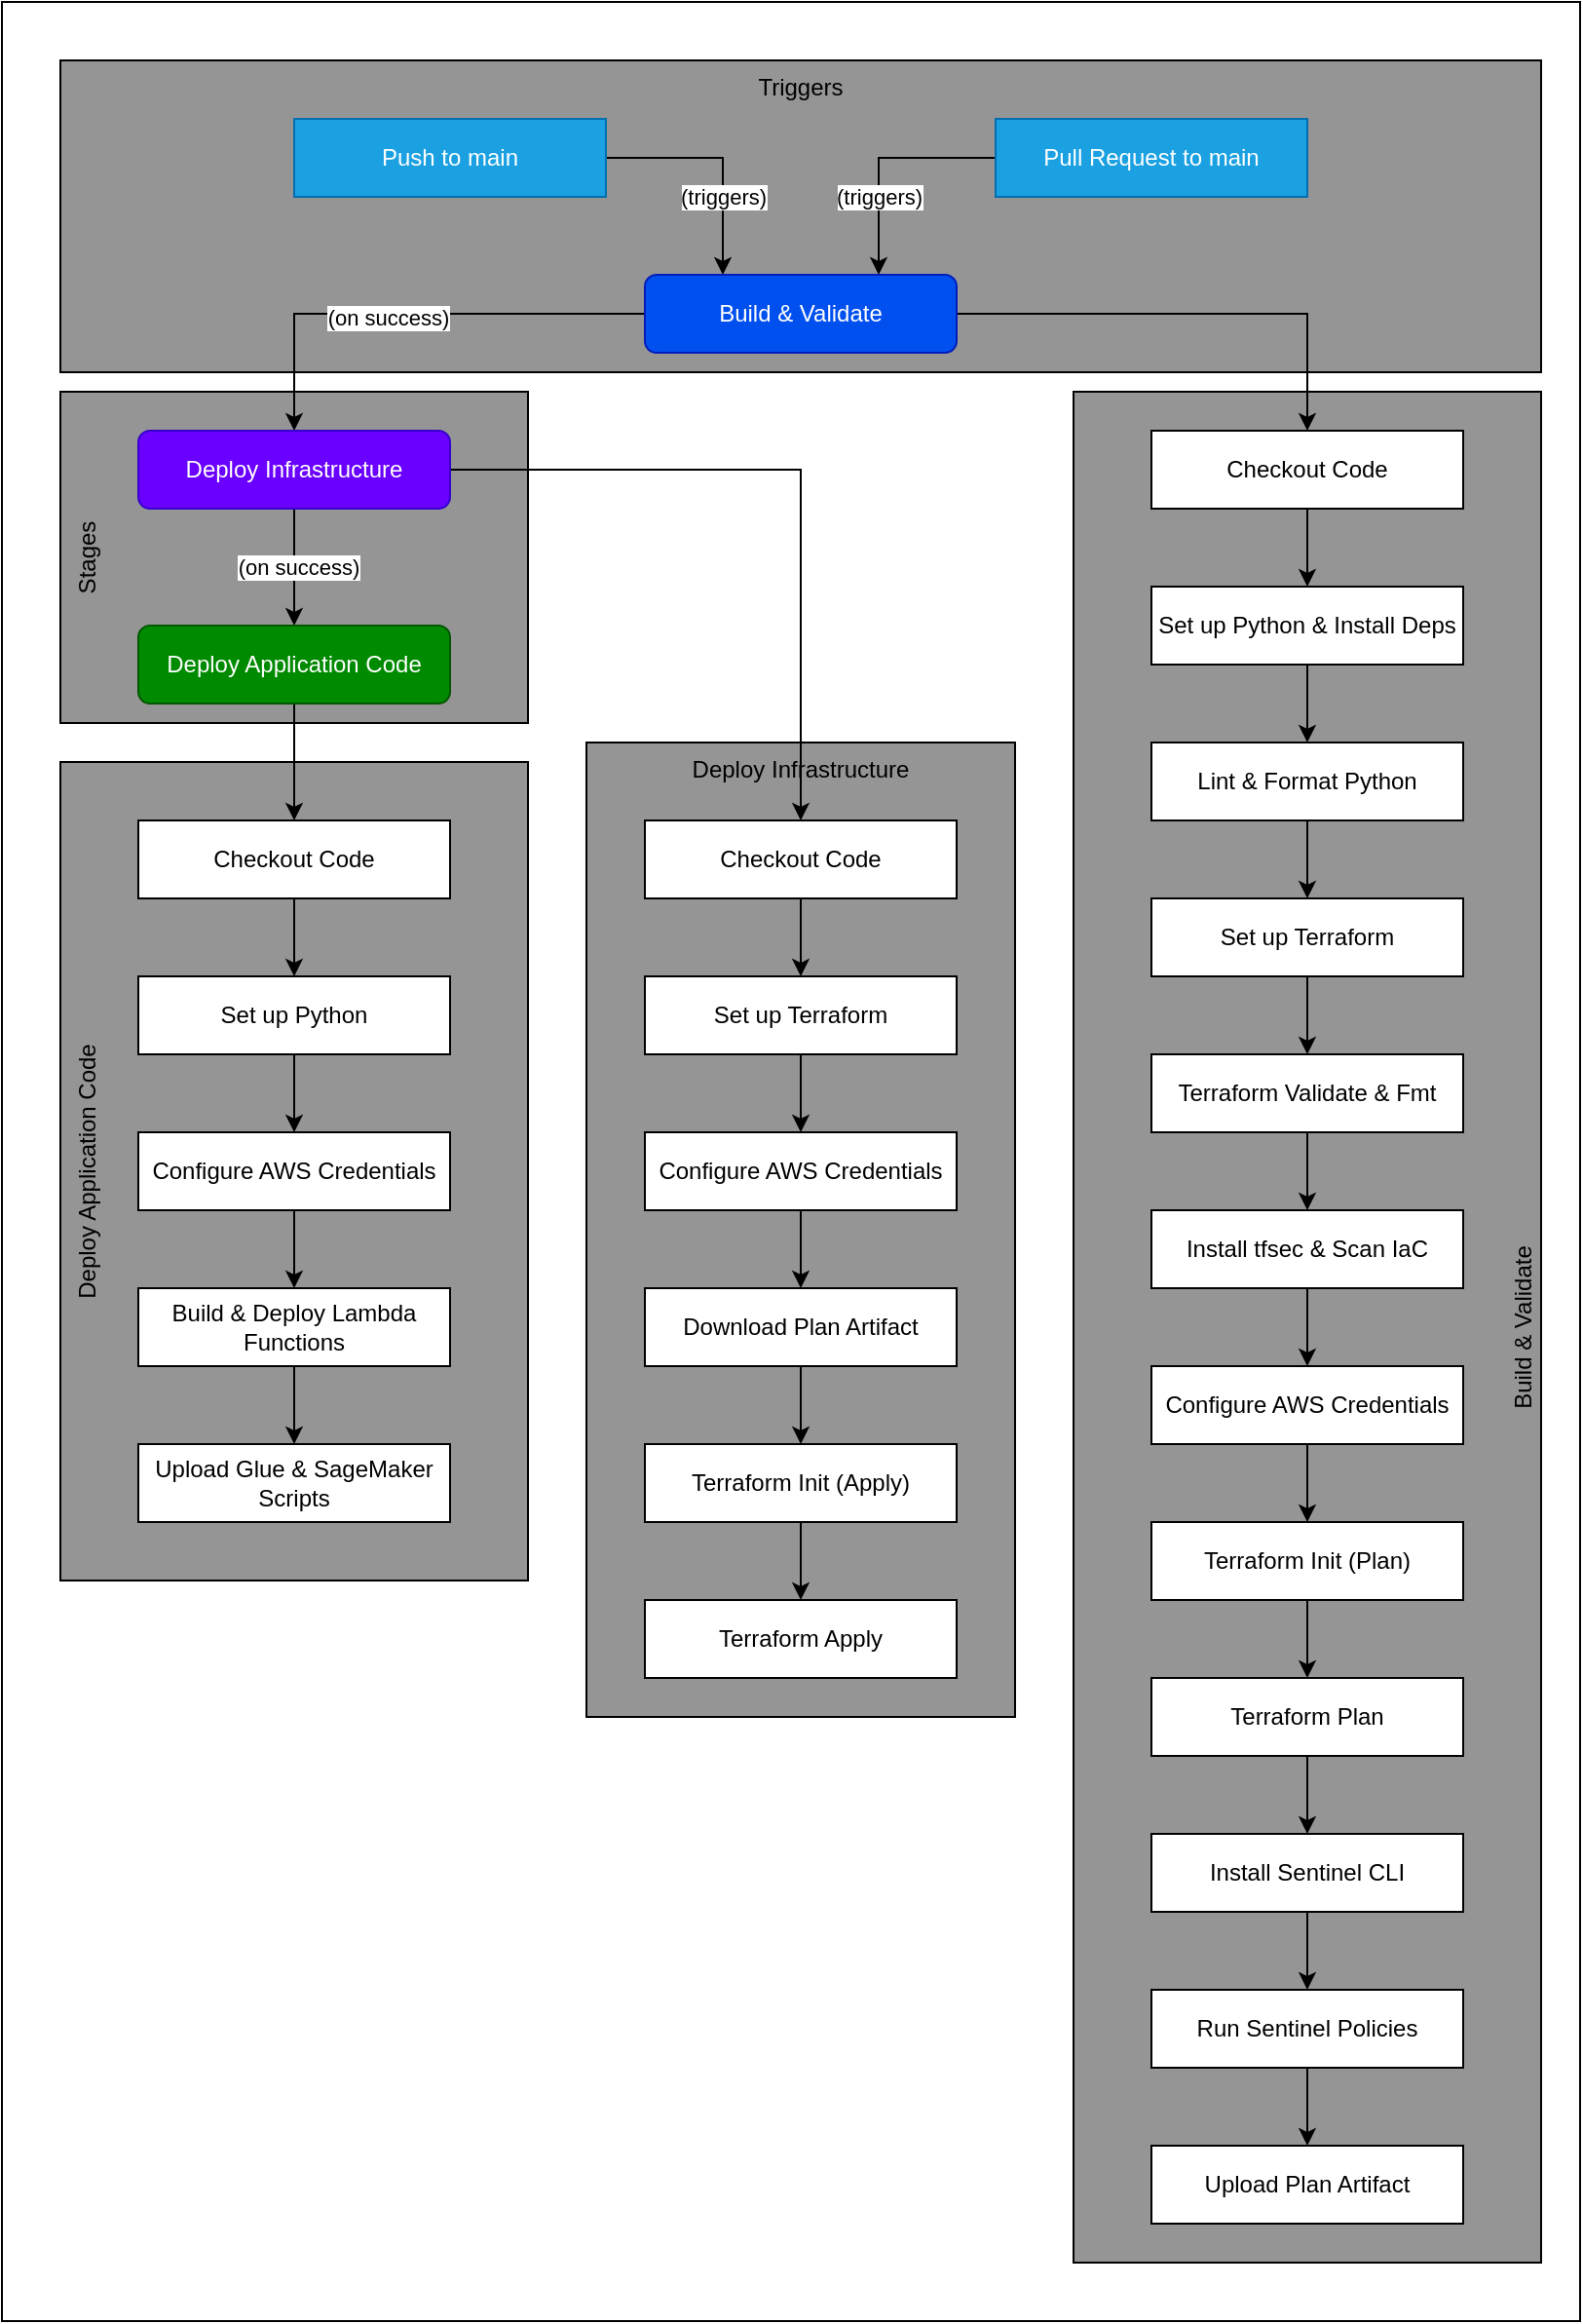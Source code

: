 <mxfile version="28.0.4">
  <diagram name="Page-1" id="Z4UqKjHnFwPxhH736IHI">
    <mxGraphModel dx="1234" dy="795" grid="1" gridSize="10" guides="1" tooltips="1" connect="1" arrows="1" fold="1" page="1" pageScale="1" pageWidth="827" pageHeight="1169" math="0" shadow="0">
      <root>
        <mxCell id="0" />
        <mxCell id="1" parent="0" />
        <mxCell id="-TTsvgfWpncET6k_lZ0b-67" value="" style="rounded=0;whiteSpace=wrap;html=1;strokeColor=default;fillColor=none;" vertex="1" parent="1">
          <mxGeometry x="10" width="810" height="1190" as="geometry" />
        </mxCell>
        <mxCell id="-TTsvgfWpncET6k_lZ0b-66" value="&lt;span class=&quot;selected&quot;&gt;Deploy Application Code&lt;/span&gt;" style="rounded=0;whiteSpace=wrap;html=1;fillColor=#959595;horizontal=0;verticalAlign=top;" vertex="1" parent="1">
          <mxGeometry x="40" y="390" width="240" height="420" as="geometry" />
        </mxCell>
        <mxCell id="-TTsvgfWpncET6k_lZ0b-63" value="&lt;span class=&quot;selected&quot;&gt;Build &amp;amp; Validate&lt;/span&gt;" style="rounded=0;whiteSpace=wrap;html=1;fillColor=#959595;horizontal=0;verticalAlign=bottom;align=center;" vertex="1" parent="1">
          <mxGeometry x="560" y="200" width="240" height="960" as="geometry" />
        </mxCell>
        <mxCell id="-TTsvgfWpncET6k_lZ0b-62" value="&lt;span class=&quot;selected&quot;&gt;Deploy Infrastructure&lt;/span&gt;" style="rounded=0;whiteSpace=wrap;html=1;fillColor=#959595;verticalAlign=top;" vertex="1" parent="1">
          <mxGeometry x="310" y="380" width="220" height="500" as="geometry" />
        </mxCell>
        <mxCell id="-TTsvgfWpncET6k_lZ0b-61" value="&lt;span class=&quot;selected&quot;&gt;Stages&lt;/span&gt;" style="rounded=0;whiteSpace=wrap;html=1;fillColor=#959595;horizontal=0;align=center;verticalAlign=top;" vertex="1" parent="1">
          <mxGeometry x="40" y="200" width="240" height="170" as="geometry" />
        </mxCell>
        <mxCell id="-TTsvgfWpncET6k_lZ0b-60" value="&lt;span class=&quot;selected&quot;&gt;Triggers&lt;/span&gt;" style="rounded=0;whiteSpace=wrap;html=1;fillColor=#959595;verticalAlign=top;" vertex="1" parent="1">
          <mxGeometry x="40" y="30" width="760" height="160" as="geometry" />
        </mxCell>
        <mxCell id="-TTsvgfWpncET6k_lZ0b-4" style="edgeStyle=orthogonalEdgeStyle;rounded=0;orthogonalLoop=1;jettySize=auto;html=1;entryX=0.25;entryY=0;entryDx=0;entryDy=0;" edge="1" parent="1" source="-TTsvgfWpncET6k_lZ0b-1" target="-TTsvgfWpncET6k_lZ0b-3">
          <mxGeometry relative="1" as="geometry" />
        </mxCell>
        <mxCell id="-TTsvgfWpncET6k_lZ0b-5" value="(&lt;span class=&quot;selected&quot;&gt;triggers)&lt;/span&gt;" style="edgeLabel;html=1;align=center;verticalAlign=middle;resizable=0;points=[];" vertex="1" connectable="0" parent="-TTsvgfWpncET6k_lZ0b-4">
          <mxGeometry x="-0.15" y="-1" relative="1" as="geometry">
            <mxPoint x="9" y="19" as="offset" />
          </mxGeometry>
        </mxCell>
        <mxCell id="-TTsvgfWpncET6k_lZ0b-1" value="&lt;span class=&quot;selected&quot;&gt;Push to main&lt;/span&gt;" style="rounded=0;whiteSpace=wrap;html=1;fillColor=#1ba1e2;fontColor=#ffffff;strokeColor=#006EAF;" vertex="1" parent="1">
          <mxGeometry x="160" y="60" width="160" height="40" as="geometry" />
        </mxCell>
        <mxCell id="-TTsvgfWpncET6k_lZ0b-6" style="edgeStyle=orthogonalEdgeStyle;rounded=0;orthogonalLoop=1;jettySize=auto;html=1;entryX=0.75;entryY=0;entryDx=0;entryDy=0;" edge="1" parent="1" source="-TTsvgfWpncET6k_lZ0b-2" target="-TTsvgfWpncET6k_lZ0b-3">
          <mxGeometry relative="1" as="geometry" />
        </mxCell>
        <mxCell id="-TTsvgfWpncET6k_lZ0b-7" value="(&lt;span class=&quot;selected&quot;&gt;triggers)&lt;/span&gt;" style="edgeLabel;html=1;align=center;verticalAlign=middle;resizable=0;points=[];" vertex="1" connectable="0" parent="-TTsvgfWpncET6k_lZ0b-6">
          <mxGeometry x="-0.217" y="-2" relative="1" as="geometry">
            <mxPoint x="-13" y="22" as="offset" />
          </mxGeometry>
        </mxCell>
        <mxCell id="-TTsvgfWpncET6k_lZ0b-2" value="&lt;span class=&quot;selected&quot;&gt;Pull Request to main&lt;/span&gt;" style="rounded=0;whiteSpace=wrap;html=1;fillColor=#1ba1e2;fontColor=#ffffff;strokeColor=#006EAF;" vertex="1" parent="1">
          <mxGeometry x="520" y="60" width="160" height="40" as="geometry" />
        </mxCell>
        <mxCell id="-TTsvgfWpncET6k_lZ0b-35" style="edgeStyle=orthogonalEdgeStyle;rounded=0;orthogonalLoop=1;jettySize=auto;html=1;" edge="1" parent="1" source="-TTsvgfWpncET6k_lZ0b-3" target="-TTsvgfWpncET6k_lZ0b-24">
          <mxGeometry relative="1" as="geometry" />
        </mxCell>
        <mxCell id="-TTsvgfWpncET6k_lZ0b-36" style="edgeStyle=orthogonalEdgeStyle;rounded=0;orthogonalLoop=1;jettySize=auto;html=1;" edge="1" parent="1" source="-TTsvgfWpncET6k_lZ0b-3" target="-TTsvgfWpncET6k_lZ0b-9">
          <mxGeometry relative="1" as="geometry" />
        </mxCell>
        <mxCell id="-TTsvgfWpncET6k_lZ0b-64" value="(on success)" style="edgeLabel;html=1;align=center;verticalAlign=middle;resizable=0;points=[];" vertex="1" connectable="0" parent="-TTsvgfWpncET6k_lZ0b-36">
          <mxGeometry x="0.1" y="2" relative="1" as="geometry">
            <mxPoint as="offset" />
          </mxGeometry>
        </mxCell>
        <mxCell id="-TTsvgfWpncET6k_lZ0b-3" value="&lt;span class=&quot;selected&quot;&gt;Build &amp;amp; Validate&lt;/span&gt;" style="rounded=1;whiteSpace=wrap;html=1;fillColor=#0050ef;fontColor=#ffffff;strokeColor=#001DBC;" vertex="1" parent="1">
          <mxGeometry x="340" y="140" width="160" height="40" as="geometry" />
        </mxCell>
        <mxCell id="-TTsvgfWpncET6k_lZ0b-37" style="edgeStyle=orthogonalEdgeStyle;rounded=0;orthogonalLoop=1;jettySize=auto;html=1;entryX=0.5;entryY=0;entryDx=0;entryDy=0;" edge="1" parent="1" source="-TTsvgfWpncET6k_lZ0b-9" target="-TTsvgfWpncET6k_lZ0b-10">
          <mxGeometry relative="1" as="geometry" />
        </mxCell>
        <mxCell id="-TTsvgfWpncET6k_lZ0b-65" value="(on success)" style="edgeLabel;html=1;align=center;verticalAlign=middle;resizable=0;points=[];" vertex="1" connectable="0" parent="-TTsvgfWpncET6k_lZ0b-37">
          <mxGeometry y="2" relative="1" as="geometry">
            <mxPoint as="offset" />
          </mxGeometry>
        </mxCell>
        <mxCell id="-TTsvgfWpncET6k_lZ0b-38" style="edgeStyle=orthogonalEdgeStyle;rounded=0;orthogonalLoop=1;jettySize=auto;html=1;" edge="1" parent="1" source="-TTsvgfWpncET6k_lZ0b-9" target="-TTsvgfWpncET6k_lZ0b-18">
          <mxGeometry relative="1" as="geometry" />
        </mxCell>
        <mxCell id="-TTsvgfWpncET6k_lZ0b-9" value="&lt;span class=&quot;selected&quot;&gt;Deploy Infrastructure&lt;/span&gt;" style="rounded=1;whiteSpace=wrap;html=1;fillColor=#6a00ff;fontColor=#ffffff;strokeColor=#3700CC;" vertex="1" parent="1">
          <mxGeometry x="80" y="220" width="160" height="40" as="geometry" />
        </mxCell>
        <mxCell id="-TTsvgfWpncET6k_lZ0b-39" style="edgeStyle=orthogonalEdgeStyle;rounded=0;orthogonalLoop=1;jettySize=auto;html=1;entryX=0.5;entryY=0;entryDx=0;entryDy=0;" edge="1" parent="1" source="-TTsvgfWpncET6k_lZ0b-10" target="-TTsvgfWpncET6k_lZ0b-11">
          <mxGeometry relative="1" as="geometry" />
        </mxCell>
        <mxCell id="-TTsvgfWpncET6k_lZ0b-10" value="&lt;span class=&quot;selected&quot;&gt;Deploy Application Code&lt;/span&gt;" style="rounded=1;whiteSpace=wrap;html=1;fillColor=#008a00;fontColor=#ffffff;strokeColor=#005700;" vertex="1" parent="1">
          <mxGeometry x="80" y="320" width="160" height="40" as="geometry" />
        </mxCell>
        <mxCell id="-TTsvgfWpncET6k_lZ0b-40" style="edgeStyle=orthogonalEdgeStyle;rounded=0;orthogonalLoop=1;jettySize=auto;html=1;entryX=0.5;entryY=0;entryDx=0;entryDy=0;" edge="1" parent="1" source="-TTsvgfWpncET6k_lZ0b-11" target="-TTsvgfWpncET6k_lZ0b-12">
          <mxGeometry relative="1" as="geometry" />
        </mxCell>
        <mxCell id="-TTsvgfWpncET6k_lZ0b-11" value="&lt;span class=&quot;selected&quot;&gt;Checkout Code&lt;/span&gt;" style="rounded=0;whiteSpace=wrap;html=1;" vertex="1" parent="1">
          <mxGeometry x="80" y="420" width="160" height="40" as="geometry" />
        </mxCell>
        <mxCell id="-TTsvgfWpncET6k_lZ0b-41" style="edgeStyle=orthogonalEdgeStyle;rounded=0;orthogonalLoop=1;jettySize=auto;html=1;entryX=0.5;entryY=0;entryDx=0;entryDy=0;" edge="1" parent="1" source="-TTsvgfWpncET6k_lZ0b-12" target="-TTsvgfWpncET6k_lZ0b-13">
          <mxGeometry relative="1" as="geometry" />
        </mxCell>
        <mxCell id="-TTsvgfWpncET6k_lZ0b-12" value="&lt;span class=&quot;selected&quot;&gt;Set up Python&lt;/span&gt;" style="rounded=0;whiteSpace=wrap;html=1;" vertex="1" parent="1">
          <mxGeometry x="80" y="500" width="160" height="40" as="geometry" />
        </mxCell>
        <mxCell id="-TTsvgfWpncET6k_lZ0b-42" style="edgeStyle=orthogonalEdgeStyle;rounded=0;orthogonalLoop=1;jettySize=auto;html=1;entryX=0.5;entryY=0;entryDx=0;entryDy=0;" edge="1" parent="1" source="-TTsvgfWpncET6k_lZ0b-13" target="-TTsvgfWpncET6k_lZ0b-14">
          <mxGeometry relative="1" as="geometry" />
        </mxCell>
        <mxCell id="-TTsvgfWpncET6k_lZ0b-13" value="&lt;span class=&quot;selected&quot;&gt;Configure AWS Credentials&lt;/span&gt;" style="rounded=0;whiteSpace=wrap;html=1;" vertex="1" parent="1">
          <mxGeometry x="80" y="580" width="160" height="40" as="geometry" />
        </mxCell>
        <mxCell id="-TTsvgfWpncET6k_lZ0b-43" style="edgeStyle=orthogonalEdgeStyle;rounded=0;orthogonalLoop=1;jettySize=auto;html=1;" edge="1" parent="1" source="-TTsvgfWpncET6k_lZ0b-14" target="-TTsvgfWpncET6k_lZ0b-15">
          <mxGeometry relative="1" as="geometry" />
        </mxCell>
        <mxCell id="-TTsvgfWpncET6k_lZ0b-14" value="&lt;span class=&quot;selected&quot;&gt;Build &amp;amp; Deploy Lambda Functions&lt;/span&gt;" style="rounded=0;whiteSpace=wrap;html=1;" vertex="1" parent="1">
          <mxGeometry x="80" y="660" width="160" height="40" as="geometry" />
        </mxCell>
        <mxCell id="-TTsvgfWpncET6k_lZ0b-15" value="&lt;span class=&quot;selected&quot;&gt;Upload Glue &amp;amp; SageMaker Scripts&lt;/span&gt;" style="rounded=0;whiteSpace=wrap;html=1;" vertex="1" parent="1">
          <mxGeometry x="80" y="740" width="160" height="40" as="geometry" />
        </mxCell>
        <mxCell id="-TTsvgfWpncET6k_lZ0b-45" style="edgeStyle=orthogonalEdgeStyle;rounded=0;orthogonalLoop=1;jettySize=auto;html=1;entryX=0.5;entryY=0;entryDx=0;entryDy=0;" edge="1" parent="1" source="-TTsvgfWpncET6k_lZ0b-16" target="-TTsvgfWpncET6k_lZ0b-19">
          <mxGeometry relative="1" as="geometry" />
        </mxCell>
        <mxCell id="-TTsvgfWpncET6k_lZ0b-16" value="&lt;span class=&quot;selected&quot;&gt;Set up Terraform&lt;/span&gt;" style="rounded=0;whiteSpace=wrap;html=1;" vertex="1" parent="1">
          <mxGeometry x="340" y="500" width="160" height="40" as="geometry" />
        </mxCell>
        <mxCell id="-TTsvgfWpncET6k_lZ0b-44" style="edgeStyle=orthogonalEdgeStyle;rounded=0;orthogonalLoop=1;jettySize=auto;html=1;entryX=0.5;entryY=0;entryDx=0;entryDy=0;" edge="1" parent="1" source="-TTsvgfWpncET6k_lZ0b-18" target="-TTsvgfWpncET6k_lZ0b-16">
          <mxGeometry relative="1" as="geometry" />
        </mxCell>
        <mxCell id="-TTsvgfWpncET6k_lZ0b-18" value="&lt;span class=&quot;selected&quot;&gt;Checkout Code&lt;/span&gt;" style="rounded=0;whiteSpace=wrap;html=1;" vertex="1" parent="1">
          <mxGeometry x="340" y="420" width="160" height="40" as="geometry" />
        </mxCell>
        <mxCell id="-TTsvgfWpncET6k_lZ0b-46" style="edgeStyle=orthogonalEdgeStyle;rounded=0;orthogonalLoop=1;jettySize=auto;html=1;entryX=0.5;entryY=0;entryDx=0;entryDy=0;" edge="1" parent="1" source="-TTsvgfWpncET6k_lZ0b-19" target="-TTsvgfWpncET6k_lZ0b-20">
          <mxGeometry relative="1" as="geometry" />
        </mxCell>
        <mxCell id="-TTsvgfWpncET6k_lZ0b-19" value="&lt;span class=&quot;selected&quot;&gt;Configure AWS Credentials&lt;/span&gt;" style="rounded=0;whiteSpace=wrap;html=1;" vertex="1" parent="1">
          <mxGeometry x="340" y="580" width="160" height="40" as="geometry" />
        </mxCell>
        <mxCell id="-TTsvgfWpncET6k_lZ0b-47" style="edgeStyle=orthogonalEdgeStyle;rounded=0;orthogonalLoop=1;jettySize=auto;html=1;" edge="1" parent="1" source="-TTsvgfWpncET6k_lZ0b-20" target="-TTsvgfWpncET6k_lZ0b-21">
          <mxGeometry relative="1" as="geometry" />
        </mxCell>
        <mxCell id="-TTsvgfWpncET6k_lZ0b-20" value="&lt;span class=&quot;selected&quot;&gt;Download Plan Artifact&lt;/span&gt;" style="rounded=0;whiteSpace=wrap;html=1;" vertex="1" parent="1">
          <mxGeometry x="340" y="660" width="160" height="40" as="geometry" />
        </mxCell>
        <mxCell id="-TTsvgfWpncET6k_lZ0b-48" style="edgeStyle=orthogonalEdgeStyle;rounded=0;orthogonalLoop=1;jettySize=auto;html=1;entryX=0.5;entryY=0;entryDx=0;entryDy=0;" edge="1" parent="1" source="-TTsvgfWpncET6k_lZ0b-21" target="-TTsvgfWpncET6k_lZ0b-22">
          <mxGeometry relative="1" as="geometry" />
        </mxCell>
        <mxCell id="-TTsvgfWpncET6k_lZ0b-21" value="&lt;span class=&quot;selected&quot;&gt;Terraform Init (Apply)&lt;/span&gt;" style="rounded=0;whiteSpace=wrap;html=1;" vertex="1" parent="1">
          <mxGeometry x="340" y="740" width="160" height="40" as="geometry" />
        </mxCell>
        <mxCell id="-TTsvgfWpncET6k_lZ0b-22" value="&lt;span class=&quot;selected&quot;&gt;Terraform Apply&lt;/span&gt;" style="rounded=0;whiteSpace=wrap;html=1;" vertex="1" parent="1">
          <mxGeometry x="340" y="820" width="160" height="40" as="geometry" />
        </mxCell>
        <mxCell id="-TTsvgfWpncET6k_lZ0b-50" style="edgeStyle=orthogonalEdgeStyle;rounded=0;orthogonalLoop=1;jettySize=auto;html=1;" edge="1" parent="1" source="-TTsvgfWpncET6k_lZ0b-23" target="-TTsvgfWpncET6k_lZ0b-25">
          <mxGeometry relative="1" as="geometry" />
        </mxCell>
        <mxCell id="-TTsvgfWpncET6k_lZ0b-23" value="&lt;span class=&quot;selected&quot;&gt;Set up Python &amp;amp; Install Deps&lt;/span&gt;" style="rounded=0;whiteSpace=wrap;html=1;" vertex="1" parent="1">
          <mxGeometry x="600" y="300" width="160" height="40" as="geometry" />
        </mxCell>
        <mxCell id="-TTsvgfWpncET6k_lZ0b-49" style="edgeStyle=orthogonalEdgeStyle;rounded=0;orthogonalLoop=1;jettySize=auto;html=1;entryX=0.5;entryY=0;entryDx=0;entryDy=0;" edge="1" parent="1" source="-TTsvgfWpncET6k_lZ0b-24" target="-TTsvgfWpncET6k_lZ0b-23">
          <mxGeometry relative="1" as="geometry" />
        </mxCell>
        <mxCell id="-TTsvgfWpncET6k_lZ0b-24" value="&lt;span class=&quot;selected&quot;&gt;Checkout Code&lt;/span&gt;" style="rounded=0;whiteSpace=wrap;html=1;" vertex="1" parent="1">
          <mxGeometry x="600" y="220" width="160" height="40" as="geometry" />
        </mxCell>
        <mxCell id="-TTsvgfWpncET6k_lZ0b-51" style="edgeStyle=orthogonalEdgeStyle;rounded=0;orthogonalLoop=1;jettySize=auto;html=1;entryX=0.5;entryY=0;entryDx=0;entryDy=0;" edge="1" parent="1" source="-TTsvgfWpncET6k_lZ0b-25" target="-TTsvgfWpncET6k_lZ0b-26">
          <mxGeometry relative="1" as="geometry" />
        </mxCell>
        <mxCell id="-TTsvgfWpncET6k_lZ0b-25" value="&lt;span class=&quot;selected&quot;&gt;Lint &amp;amp; Format Python&lt;/span&gt;" style="rounded=0;whiteSpace=wrap;html=1;" vertex="1" parent="1">
          <mxGeometry x="600" y="380" width="160" height="40" as="geometry" />
        </mxCell>
        <mxCell id="-TTsvgfWpncET6k_lZ0b-52" style="edgeStyle=orthogonalEdgeStyle;rounded=0;orthogonalLoop=1;jettySize=auto;html=1;" edge="1" parent="1" source="-TTsvgfWpncET6k_lZ0b-26" target="-TTsvgfWpncET6k_lZ0b-27">
          <mxGeometry relative="1" as="geometry" />
        </mxCell>
        <mxCell id="-TTsvgfWpncET6k_lZ0b-26" value="&lt;span class=&quot;selected&quot;&gt;Set up Terraform&lt;/span&gt;" style="rounded=0;whiteSpace=wrap;html=1;" vertex="1" parent="1">
          <mxGeometry x="600" y="460" width="160" height="40" as="geometry" />
        </mxCell>
        <mxCell id="-TTsvgfWpncET6k_lZ0b-53" style="edgeStyle=orthogonalEdgeStyle;rounded=0;orthogonalLoop=1;jettySize=auto;html=1;" edge="1" parent="1" source="-TTsvgfWpncET6k_lZ0b-27" target="-TTsvgfWpncET6k_lZ0b-28">
          <mxGeometry relative="1" as="geometry" />
        </mxCell>
        <mxCell id="-TTsvgfWpncET6k_lZ0b-27" value="&lt;span class=&quot;selected&quot;&gt;Terraform Validate &amp;amp; Fmt&lt;/span&gt;" style="rounded=0;whiteSpace=wrap;html=1;" vertex="1" parent="1">
          <mxGeometry x="600" y="540" width="160" height="40" as="geometry" />
        </mxCell>
        <mxCell id="-TTsvgfWpncET6k_lZ0b-54" style="edgeStyle=orthogonalEdgeStyle;rounded=0;orthogonalLoop=1;jettySize=auto;html=1;entryX=0.5;entryY=0;entryDx=0;entryDy=0;" edge="1" parent="1" source="-TTsvgfWpncET6k_lZ0b-28" target="-TTsvgfWpncET6k_lZ0b-29">
          <mxGeometry relative="1" as="geometry" />
        </mxCell>
        <mxCell id="-TTsvgfWpncET6k_lZ0b-28" value="&lt;span class=&quot;selected&quot;&gt;Install tfsec &amp;amp; Scan IaC&lt;/span&gt;" style="rounded=0;whiteSpace=wrap;html=1;" vertex="1" parent="1">
          <mxGeometry x="600" y="620" width="160" height="40" as="geometry" />
        </mxCell>
        <mxCell id="-TTsvgfWpncET6k_lZ0b-55" style="edgeStyle=orthogonalEdgeStyle;rounded=0;orthogonalLoop=1;jettySize=auto;html=1;entryX=0.5;entryY=0;entryDx=0;entryDy=0;" edge="1" parent="1" source="-TTsvgfWpncET6k_lZ0b-29" target="-TTsvgfWpncET6k_lZ0b-30">
          <mxGeometry relative="1" as="geometry" />
        </mxCell>
        <mxCell id="-TTsvgfWpncET6k_lZ0b-29" value="&lt;span class=&quot;selected&quot;&gt;Configure AWS Credentials&lt;/span&gt;" style="rounded=0;whiteSpace=wrap;html=1;" vertex="1" parent="1">
          <mxGeometry x="600" y="700" width="160" height="40" as="geometry" />
        </mxCell>
        <mxCell id="-TTsvgfWpncET6k_lZ0b-56" style="edgeStyle=orthogonalEdgeStyle;rounded=0;orthogonalLoop=1;jettySize=auto;html=1;" edge="1" parent="1" source="-TTsvgfWpncET6k_lZ0b-30" target="-TTsvgfWpncET6k_lZ0b-31">
          <mxGeometry relative="1" as="geometry" />
        </mxCell>
        <mxCell id="-TTsvgfWpncET6k_lZ0b-30" value="&lt;span class=&quot;selected&quot;&gt;Terraform Init (Plan)&lt;/span&gt;" style="rounded=0;whiteSpace=wrap;html=1;" vertex="1" parent="1">
          <mxGeometry x="600" y="780" width="160" height="40" as="geometry" />
        </mxCell>
        <mxCell id="-TTsvgfWpncET6k_lZ0b-57" style="edgeStyle=orthogonalEdgeStyle;rounded=0;orthogonalLoop=1;jettySize=auto;html=1;entryX=0.5;entryY=0;entryDx=0;entryDy=0;" edge="1" parent="1" source="-TTsvgfWpncET6k_lZ0b-31" target="-TTsvgfWpncET6k_lZ0b-32">
          <mxGeometry relative="1" as="geometry" />
        </mxCell>
        <mxCell id="-TTsvgfWpncET6k_lZ0b-31" value="Terraform Plan" style="rounded=0;whiteSpace=wrap;html=1;" vertex="1" parent="1">
          <mxGeometry x="600" y="860" width="160" height="40" as="geometry" />
        </mxCell>
        <mxCell id="-TTsvgfWpncET6k_lZ0b-58" style="edgeStyle=orthogonalEdgeStyle;rounded=0;orthogonalLoop=1;jettySize=auto;html=1;entryX=0.5;entryY=0;entryDx=0;entryDy=0;" edge="1" parent="1" source="-TTsvgfWpncET6k_lZ0b-32" target="-TTsvgfWpncET6k_lZ0b-33">
          <mxGeometry relative="1" as="geometry" />
        </mxCell>
        <mxCell id="-TTsvgfWpncET6k_lZ0b-32" value="&lt;span class=&quot;selected&quot;&gt;Install Sentinel CLI&lt;/span&gt;" style="rounded=0;whiteSpace=wrap;html=1;" vertex="1" parent="1">
          <mxGeometry x="600" y="940" width="160" height="40" as="geometry" />
        </mxCell>
        <mxCell id="-TTsvgfWpncET6k_lZ0b-59" style="edgeStyle=orthogonalEdgeStyle;rounded=0;orthogonalLoop=1;jettySize=auto;html=1;" edge="1" parent="1" source="-TTsvgfWpncET6k_lZ0b-33" target="-TTsvgfWpncET6k_lZ0b-34">
          <mxGeometry relative="1" as="geometry" />
        </mxCell>
        <mxCell id="-TTsvgfWpncET6k_lZ0b-33" value="&lt;span class=&quot;selected&quot;&gt;Run Sentinel Policies&lt;/span&gt;" style="rounded=0;whiteSpace=wrap;html=1;" vertex="1" parent="1">
          <mxGeometry x="600" y="1020" width="160" height="40" as="geometry" />
        </mxCell>
        <mxCell id="-TTsvgfWpncET6k_lZ0b-34" value="&lt;span class=&quot;selected&quot;&gt;Upload Plan Artifact&lt;/span&gt;" style="rounded=0;whiteSpace=wrap;html=1;" vertex="1" parent="1">
          <mxGeometry x="600" y="1100" width="160" height="40" as="geometry" />
        </mxCell>
      </root>
    </mxGraphModel>
  </diagram>
</mxfile>
